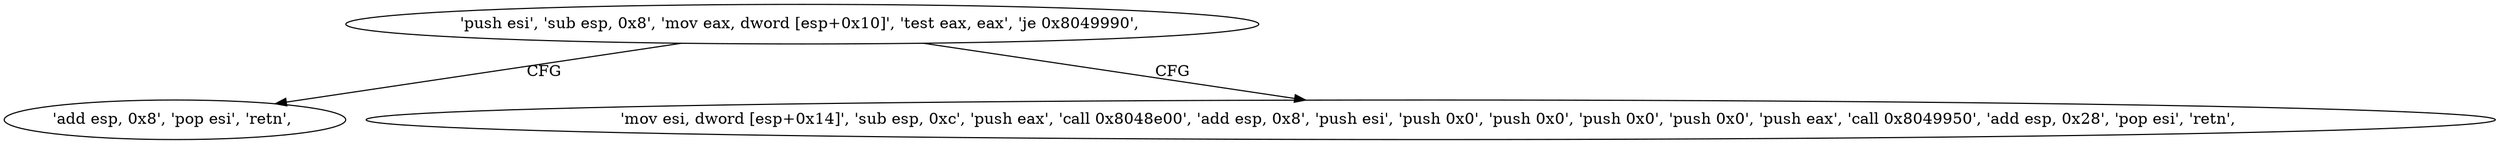 digraph "func" {
"134519136" [label = "'push esi', 'sub esp, 0x8', 'mov eax, dword [esp+0x10]', 'test eax, eax', 'je 0x8049990', " ]
"134519184" [label = "'add esp, 0x8', 'pop esi', 'retn', " ]
"134519148" [label = "'mov esi, dword [esp+0x14]', 'sub esp, 0xc', 'push eax', 'call 0x8048e00', 'add esp, 0x8', 'push esi', 'push 0x0', 'push 0x0', 'push 0x0', 'push 0x0', 'push eax', 'call 0x8049950', 'add esp, 0x28', 'pop esi', 'retn', " ]
"134519136" -> "134519184" [ label = "CFG" ]
"134519136" -> "134519148" [ label = "CFG" ]
}

